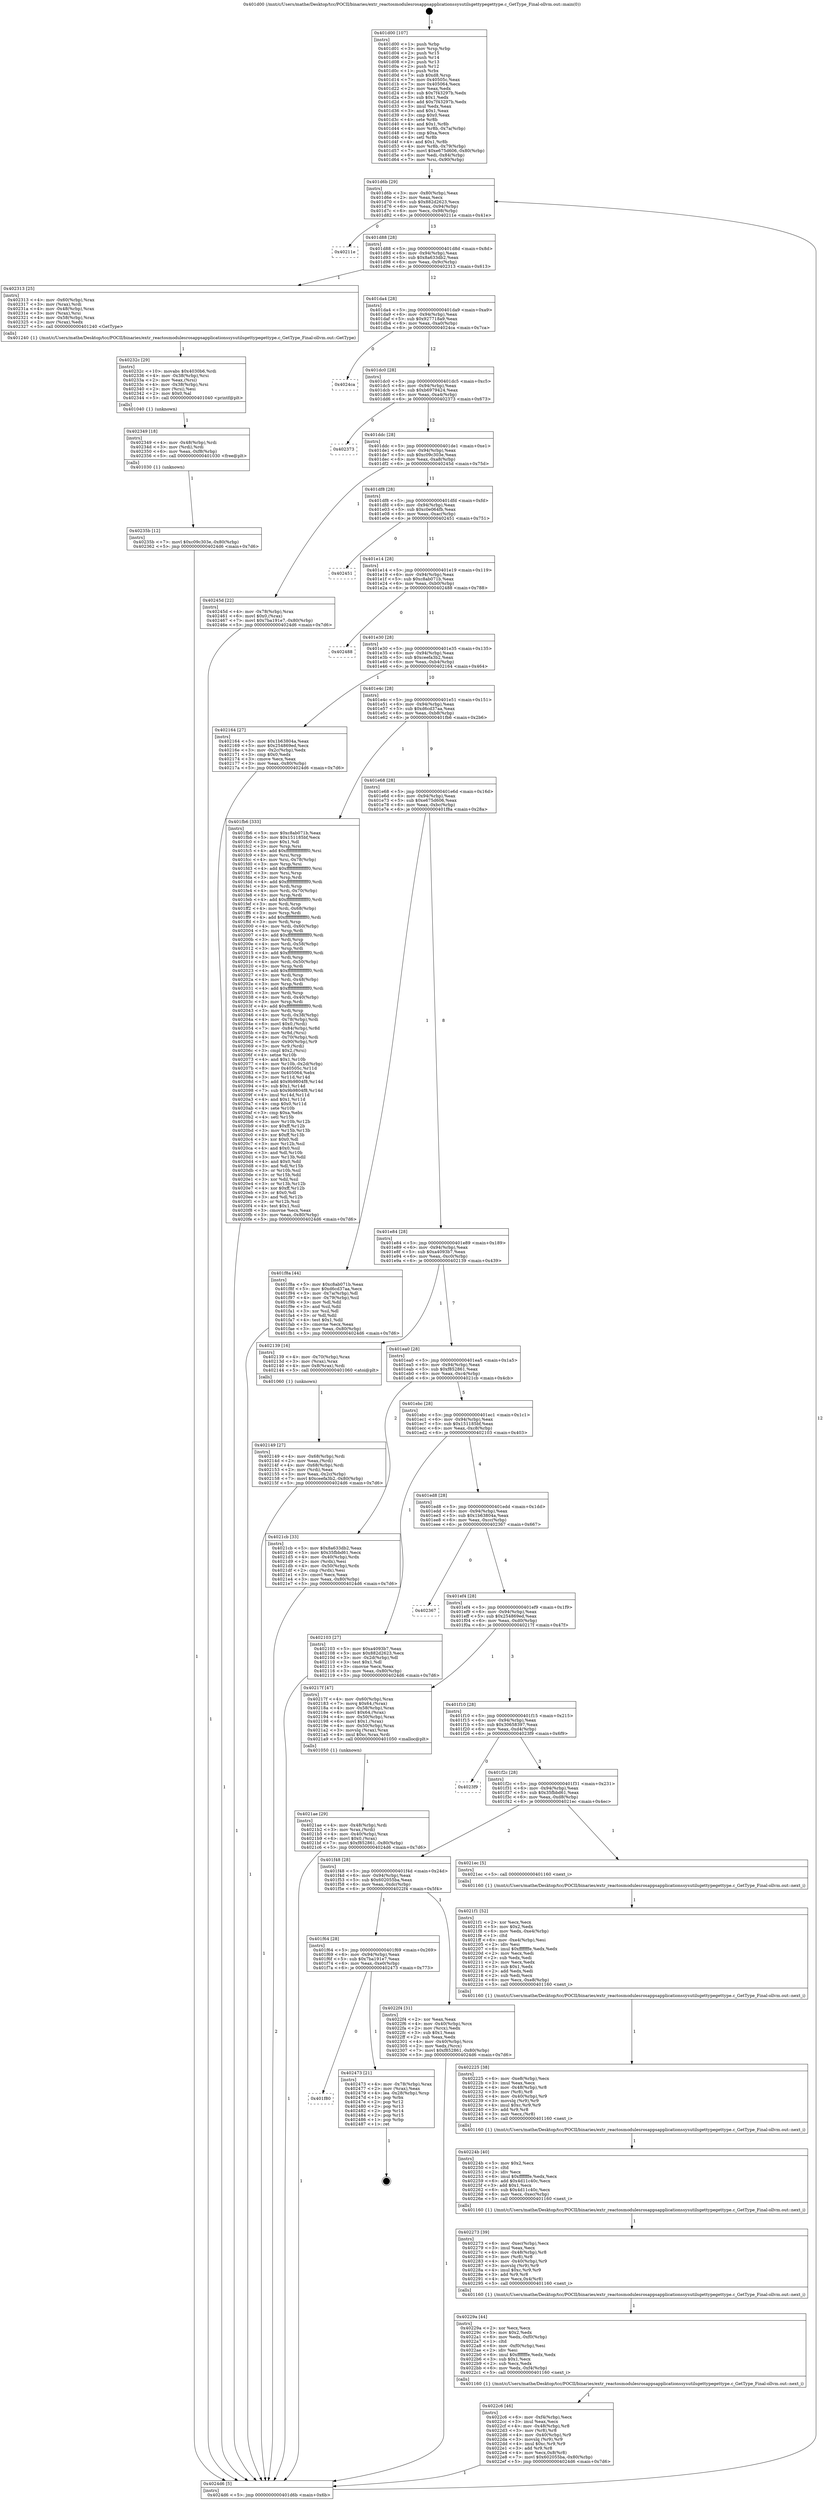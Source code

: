 digraph "0x401d00" {
  label = "0x401d00 (/mnt/c/Users/mathe/Desktop/tcc/POCII/binaries/extr_reactosmodulesrosappsapplicationssysutilsgettypegettype.c_GetType_Final-ollvm.out::main(0))"
  labelloc = "t"
  node[shape=record]

  Entry [label="",width=0.3,height=0.3,shape=circle,fillcolor=black,style=filled]
  "0x401d6b" [label="{
     0x401d6b [29]\l
     | [instrs]\l
     &nbsp;&nbsp;0x401d6b \<+3\>: mov -0x80(%rbp),%eax\l
     &nbsp;&nbsp;0x401d6e \<+2\>: mov %eax,%ecx\l
     &nbsp;&nbsp;0x401d70 \<+6\>: sub $0x882d2623,%ecx\l
     &nbsp;&nbsp;0x401d76 \<+6\>: mov %eax,-0x94(%rbp)\l
     &nbsp;&nbsp;0x401d7c \<+6\>: mov %ecx,-0x98(%rbp)\l
     &nbsp;&nbsp;0x401d82 \<+6\>: je 000000000040211e \<main+0x41e\>\l
  }"]
  "0x40211e" [label="{
     0x40211e\l
  }", style=dashed]
  "0x401d88" [label="{
     0x401d88 [28]\l
     | [instrs]\l
     &nbsp;&nbsp;0x401d88 \<+5\>: jmp 0000000000401d8d \<main+0x8d\>\l
     &nbsp;&nbsp;0x401d8d \<+6\>: mov -0x94(%rbp),%eax\l
     &nbsp;&nbsp;0x401d93 \<+5\>: sub $0x8a633db2,%eax\l
     &nbsp;&nbsp;0x401d98 \<+6\>: mov %eax,-0x9c(%rbp)\l
     &nbsp;&nbsp;0x401d9e \<+6\>: je 0000000000402313 \<main+0x613\>\l
  }"]
  Exit [label="",width=0.3,height=0.3,shape=circle,fillcolor=black,style=filled,peripheries=2]
  "0x402313" [label="{
     0x402313 [25]\l
     | [instrs]\l
     &nbsp;&nbsp;0x402313 \<+4\>: mov -0x60(%rbp),%rax\l
     &nbsp;&nbsp;0x402317 \<+3\>: mov (%rax),%rdi\l
     &nbsp;&nbsp;0x40231a \<+4\>: mov -0x48(%rbp),%rax\l
     &nbsp;&nbsp;0x40231e \<+3\>: mov (%rax),%rsi\l
     &nbsp;&nbsp;0x402321 \<+4\>: mov -0x58(%rbp),%rax\l
     &nbsp;&nbsp;0x402325 \<+2\>: mov (%rax),%edx\l
     &nbsp;&nbsp;0x402327 \<+5\>: call 0000000000401240 \<GetType\>\l
     | [calls]\l
     &nbsp;&nbsp;0x401240 \{1\} (/mnt/c/Users/mathe/Desktop/tcc/POCII/binaries/extr_reactosmodulesrosappsapplicationssysutilsgettypegettype.c_GetType_Final-ollvm.out::GetType)\l
  }"]
  "0x401da4" [label="{
     0x401da4 [28]\l
     | [instrs]\l
     &nbsp;&nbsp;0x401da4 \<+5\>: jmp 0000000000401da9 \<main+0xa9\>\l
     &nbsp;&nbsp;0x401da9 \<+6\>: mov -0x94(%rbp),%eax\l
     &nbsp;&nbsp;0x401daf \<+5\>: sub $0x927718a9,%eax\l
     &nbsp;&nbsp;0x401db4 \<+6\>: mov %eax,-0xa0(%rbp)\l
     &nbsp;&nbsp;0x401dba \<+6\>: je 00000000004024ca \<main+0x7ca\>\l
  }"]
  "0x401f80" [label="{
     0x401f80\l
  }", style=dashed]
  "0x4024ca" [label="{
     0x4024ca\l
  }", style=dashed]
  "0x401dc0" [label="{
     0x401dc0 [28]\l
     | [instrs]\l
     &nbsp;&nbsp;0x401dc0 \<+5\>: jmp 0000000000401dc5 \<main+0xc5\>\l
     &nbsp;&nbsp;0x401dc5 \<+6\>: mov -0x94(%rbp),%eax\l
     &nbsp;&nbsp;0x401dcb \<+5\>: sub $0xb6979424,%eax\l
     &nbsp;&nbsp;0x401dd0 \<+6\>: mov %eax,-0xa4(%rbp)\l
     &nbsp;&nbsp;0x401dd6 \<+6\>: je 0000000000402373 \<main+0x673\>\l
  }"]
  "0x402473" [label="{
     0x402473 [21]\l
     | [instrs]\l
     &nbsp;&nbsp;0x402473 \<+4\>: mov -0x78(%rbp),%rax\l
     &nbsp;&nbsp;0x402477 \<+2\>: mov (%rax),%eax\l
     &nbsp;&nbsp;0x402479 \<+4\>: lea -0x28(%rbp),%rsp\l
     &nbsp;&nbsp;0x40247d \<+1\>: pop %rbx\l
     &nbsp;&nbsp;0x40247e \<+2\>: pop %r12\l
     &nbsp;&nbsp;0x402480 \<+2\>: pop %r13\l
     &nbsp;&nbsp;0x402482 \<+2\>: pop %r14\l
     &nbsp;&nbsp;0x402484 \<+2\>: pop %r15\l
     &nbsp;&nbsp;0x402486 \<+1\>: pop %rbp\l
     &nbsp;&nbsp;0x402487 \<+1\>: ret\l
  }"]
  "0x402373" [label="{
     0x402373\l
  }", style=dashed]
  "0x401ddc" [label="{
     0x401ddc [28]\l
     | [instrs]\l
     &nbsp;&nbsp;0x401ddc \<+5\>: jmp 0000000000401de1 \<main+0xe1\>\l
     &nbsp;&nbsp;0x401de1 \<+6\>: mov -0x94(%rbp),%eax\l
     &nbsp;&nbsp;0x401de7 \<+5\>: sub $0xc09c303e,%eax\l
     &nbsp;&nbsp;0x401dec \<+6\>: mov %eax,-0xa8(%rbp)\l
     &nbsp;&nbsp;0x401df2 \<+6\>: je 000000000040245d \<main+0x75d\>\l
  }"]
  "0x40235b" [label="{
     0x40235b [12]\l
     | [instrs]\l
     &nbsp;&nbsp;0x40235b \<+7\>: movl $0xc09c303e,-0x80(%rbp)\l
     &nbsp;&nbsp;0x402362 \<+5\>: jmp 00000000004024d6 \<main+0x7d6\>\l
  }"]
  "0x40245d" [label="{
     0x40245d [22]\l
     | [instrs]\l
     &nbsp;&nbsp;0x40245d \<+4\>: mov -0x78(%rbp),%rax\l
     &nbsp;&nbsp;0x402461 \<+6\>: movl $0x0,(%rax)\l
     &nbsp;&nbsp;0x402467 \<+7\>: movl $0x7ba191e7,-0x80(%rbp)\l
     &nbsp;&nbsp;0x40246e \<+5\>: jmp 00000000004024d6 \<main+0x7d6\>\l
  }"]
  "0x401df8" [label="{
     0x401df8 [28]\l
     | [instrs]\l
     &nbsp;&nbsp;0x401df8 \<+5\>: jmp 0000000000401dfd \<main+0xfd\>\l
     &nbsp;&nbsp;0x401dfd \<+6\>: mov -0x94(%rbp),%eax\l
     &nbsp;&nbsp;0x401e03 \<+5\>: sub $0xc0e064fb,%eax\l
     &nbsp;&nbsp;0x401e08 \<+6\>: mov %eax,-0xac(%rbp)\l
     &nbsp;&nbsp;0x401e0e \<+6\>: je 0000000000402451 \<main+0x751\>\l
  }"]
  "0x402349" [label="{
     0x402349 [18]\l
     | [instrs]\l
     &nbsp;&nbsp;0x402349 \<+4\>: mov -0x48(%rbp),%rdi\l
     &nbsp;&nbsp;0x40234d \<+3\>: mov (%rdi),%rdi\l
     &nbsp;&nbsp;0x402350 \<+6\>: mov %eax,-0xf8(%rbp)\l
     &nbsp;&nbsp;0x402356 \<+5\>: call 0000000000401030 \<free@plt\>\l
     | [calls]\l
     &nbsp;&nbsp;0x401030 \{1\} (unknown)\l
  }"]
  "0x402451" [label="{
     0x402451\l
  }", style=dashed]
  "0x401e14" [label="{
     0x401e14 [28]\l
     | [instrs]\l
     &nbsp;&nbsp;0x401e14 \<+5\>: jmp 0000000000401e19 \<main+0x119\>\l
     &nbsp;&nbsp;0x401e19 \<+6\>: mov -0x94(%rbp),%eax\l
     &nbsp;&nbsp;0x401e1f \<+5\>: sub $0xc8ab071b,%eax\l
     &nbsp;&nbsp;0x401e24 \<+6\>: mov %eax,-0xb0(%rbp)\l
     &nbsp;&nbsp;0x401e2a \<+6\>: je 0000000000402488 \<main+0x788\>\l
  }"]
  "0x40232c" [label="{
     0x40232c [29]\l
     | [instrs]\l
     &nbsp;&nbsp;0x40232c \<+10\>: movabs $0x4030b6,%rdi\l
     &nbsp;&nbsp;0x402336 \<+4\>: mov -0x38(%rbp),%rsi\l
     &nbsp;&nbsp;0x40233a \<+2\>: mov %eax,(%rsi)\l
     &nbsp;&nbsp;0x40233c \<+4\>: mov -0x38(%rbp),%rsi\l
     &nbsp;&nbsp;0x402340 \<+2\>: mov (%rsi),%esi\l
     &nbsp;&nbsp;0x402342 \<+2\>: mov $0x0,%al\l
     &nbsp;&nbsp;0x402344 \<+5\>: call 0000000000401040 \<printf@plt\>\l
     | [calls]\l
     &nbsp;&nbsp;0x401040 \{1\} (unknown)\l
  }"]
  "0x402488" [label="{
     0x402488\l
  }", style=dashed]
  "0x401e30" [label="{
     0x401e30 [28]\l
     | [instrs]\l
     &nbsp;&nbsp;0x401e30 \<+5\>: jmp 0000000000401e35 \<main+0x135\>\l
     &nbsp;&nbsp;0x401e35 \<+6\>: mov -0x94(%rbp),%eax\l
     &nbsp;&nbsp;0x401e3b \<+5\>: sub $0xceefa3b2,%eax\l
     &nbsp;&nbsp;0x401e40 \<+6\>: mov %eax,-0xb4(%rbp)\l
     &nbsp;&nbsp;0x401e46 \<+6\>: je 0000000000402164 \<main+0x464\>\l
  }"]
  "0x401f64" [label="{
     0x401f64 [28]\l
     | [instrs]\l
     &nbsp;&nbsp;0x401f64 \<+5\>: jmp 0000000000401f69 \<main+0x269\>\l
     &nbsp;&nbsp;0x401f69 \<+6\>: mov -0x94(%rbp),%eax\l
     &nbsp;&nbsp;0x401f6f \<+5\>: sub $0x7ba191e7,%eax\l
     &nbsp;&nbsp;0x401f74 \<+6\>: mov %eax,-0xe0(%rbp)\l
     &nbsp;&nbsp;0x401f7a \<+6\>: je 0000000000402473 \<main+0x773\>\l
  }"]
  "0x402164" [label="{
     0x402164 [27]\l
     | [instrs]\l
     &nbsp;&nbsp;0x402164 \<+5\>: mov $0x1b63804a,%eax\l
     &nbsp;&nbsp;0x402169 \<+5\>: mov $0x254869ed,%ecx\l
     &nbsp;&nbsp;0x40216e \<+3\>: mov -0x2c(%rbp),%edx\l
     &nbsp;&nbsp;0x402171 \<+3\>: cmp $0x0,%edx\l
     &nbsp;&nbsp;0x402174 \<+3\>: cmove %ecx,%eax\l
     &nbsp;&nbsp;0x402177 \<+3\>: mov %eax,-0x80(%rbp)\l
     &nbsp;&nbsp;0x40217a \<+5\>: jmp 00000000004024d6 \<main+0x7d6\>\l
  }"]
  "0x401e4c" [label="{
     0x401e4c [28]\l
     | [instrs]\l
     &nbsp;&nbsp;0x401e4c \<+5\>: jmp 0000000000401e51 \<main+0x151\>\l
     &nbsp;&nbsp;0x401e51 \<+6\>: mov -0x94(%rbp),%eax\l
     &nbsp;&nbsp;0x401e57 \<+5\>: sub $0xd6cd37aa,%eax\l
     &nbsp;&nbsp;0x401e5c \<+6\>: mov %eax,-0xb8(%rbp)\l
     &nbsp;&nbsp;0x401e62 \<+6\>: je 0000000000401fb6 \<main+0x2b6\>\l
  }"]
  "0x4022f4" [label="{
     0x4022f4 [31]\l
     | [instrs]\l
     &nbsp;&nbsp;0x4022f4 \<+2\>: xor %eax,%eax\l
     &nbsp;&nbsp;0x4022f6 \<+4\>: mov -0x40(%rbp),%rcx\l
     &nbsp;&nbsp;0x4022fa \<+2\>: mov (%rcx),%edx\l
     &nbsp;&nbsp;0x4022fc \<+3\>: sub $0x1,%eax\l
     &nbsp;&nbsp;0x4022ff \<+2\>: sub %eax,%edx\l
     &nbsp;&nbsp;0x402301 \<+4\>: mov -0x40(%rbp),%rcx\l
     &nbsp;&nbsp;0x402305 \<+2\>: mov %edx,(%rcx)\l
     &nbsp;&nbsp;0x402307 \<+7\>: movl $0xf852861,-0x80(%rbp)\l
     &nbsp;&nbsp;0x40230e \<+5\>: jmp 00000000004024d6 \<main+0x7d6\>\l
  }"]
  "0x401fb6" [label="{
     0x401fb6 [333]\l
     | [instrs]\l
     &nbsp;&nbsp;0x401fb6 \<+5\>: mov $0xc8ab071b,%eax\l
     &nbsp;&nbsp;0x401fbb \<+5\>: mov $0x151185bf,%ecx\l
     &nbsp;&nbsp;0x401fc0 \<+2\>: mov $0x1,%dl\l
     &nbsp;&nbsp;0x401fc2 \<+3\>: mov %rsp,%rsi\l
     &nbsp;&nbsp;0x401fc5 \<+4\>: add $0xfffffffffffffff0,%rsi\l
     &nbsp;&nbsp;0x401fc9 \<+3\>: mov %rsi,%rsp\l
     &nbsp;&nbsp;0x401fcc \<+4\>: mov %rsi,-0x78(%rbp)\l
     &nbsp;&nbsp;0x401fd0 \<+3\>: mov %rsp,%rsi\l
     &nbsp;&nbsp;0x401fd3 \<+4\>: add $0xfffffffffffffff0,%rsi\l
     &nbsp;&nbsp;0x401fd7 \<+3\>: mov %rsi,%rsp\l
     &nbsp;&nbsp;0x401fda \<+3\>: mov %rsp,%rdi\l
     &nbsp;&nbsp;0x401fdd \<+4\>: add $0xfffffffffffffff0,%rdi\l
     &nbsp;&nbsp;0x401fe1 \<+3\>: mov %rdi,%rsp\l
     &nbsp;&nbsp;0x401fe4 \<+4\>: mov %rdi,-0x70(%rbp)\l
     &nbsp;&nbsp;0x401fe8 \<+3\>: mov %rsp,%rdi\l
     &nbsp;&nbsp;0x401feb \<+4\>: add $0xfffffffffffffff0,%rdi\l
     &nbsp;&nbsp;0x401fef \<+3\>: mov %rdi,%rsp\l
     &nbsp;&nbsp;0x401ff2 \<+4\>: mov %rdi,-0x68(%rbp)\l
     &nbsp;&nbsp;0x401ff6 \<+3\>: mov %rsp,%rdi\l
     &nbsp;&nbsp;0x401ff9 \<+4\>: add $0xfffffffffffffff0,%rdi\l
     &nbsp;&nbsp;0x401ffd \<+3\>: mov %rdi,%rsp\l
     &nbsp;&nbsp;0x402000 \<+4\>: mov %rdi,-0x60(%rbp)\l
     &nbsp;&nbsp;0x402004 \<+3\>: mov %rsp,%rdi\l
     &nbsp;&nbsp;0x402007 \<+4\>: add $0xfffffffffffffff0,%rdi\l
     &nbsp;&nbsp;0x40200b \<+3\>: mov %rdi,%rsp\l
     &nbsp;&nbsp;0x40200e \<+4\>: mov %rdi,-0x58(%rbp)\l
     &nbsp;&nbsp;0x402012 \<+3\>: mov %rsp,%rdi\l
     &nbsp;&nbsp;0x402015 \<+4\>: add $0xfffffffffffffff0,%rdi\l
     &nbsp;&nbsp;0x402019 \<+3\>: mov %rdi,%rsp\l
     &nbsp;&nbsp;0x40201c \<+4\>: mov %rdi,-0x50(%rbp)\l
     &nbsp;&nbsp;0x402020 \<+3\>: mov %rsp,%rdi\l
     &nbsp;&nbsp;0x402023 \<+4\>: add $0xfffffffffffffff0,%rdi\l
     &nbsp;&nbsp;0x402027 \<+3\>: mov %rdi,%rsp\l
     &nbsp;&nbsp;0x40202a \<+4\>: mov %rdi,-0x48(%rbp)\l
     &nbsp;&nbsp;0x40202e \<+3\>: mov %rsp,%rdi\l
     &nbsp;&nbsp;0x402031 \<+4\>: add $0xfffffffffffffff0,%rdi\l
     &nbsp;&nbsp;0x402035 \<+3\>: mov %rdi,%rsp\l
     &nbsp;&nbsp;0x402038 \<+4\>: mov %rdi,-0x40(%rbp)\l
     &nbsp;&nbsp;0x40203c \<+3\>: mov %rsp,%rdi\l
     &nbsp;&nbsp;0x40203f \<+4\>: add $0xfffffffffffffff0,%rdi\l
     &nbsp;&nbsp;0x402043 \<+3\>: mov %rdi,%rsp\l
     &nbsp;&nbsp;0x402046 \<+4\>: mov %rdi,-0x38(%rbp)\l
     &nbsp;&nbsp;0x40204a \<+4\>: mov -0x78(%rbp),%rdi\l
     &nbsp;&nbsp;0x40204e \<+6\>: movl $0x0,(%rdi)\l
     &nbsp;&nbsp;0x402054 \<+7\>: mov -0x84(%rbp),%r8d\l
     &nbsp;&nbsp;0x40205b \<+3\>: mov %r8d,(%rsi)\l
     &nbsp;&nbsp;0x40205e \<+4\>: mov -0x70(%rbp),%rdi\l
     &nbsp;&nbsp;0x402062 \<+7\>: mov -0x90(%rbp),%r9\l
     &nbsp;&nbsp;0x402069 \<+3\>: mov %r9,(%rdi)\l
     &nbsp;&nbsp;0x40206c \<+3\>: cmpl $0x2,(%rsi)\l
     &nbsp;&nbsp;0x40206f \<+4\>: setne %r10b\l
     &nbsp;&nbsp;0x402073 \<+4\>: and $0x1,%r10b\l
     &nbsp;&nbsp;0x402077 \<+4\>: mov %r10b,-0x2d(%rbp)\l
     &nbsp;&nbsp;0x40207b \<+8\>: mov 0x40505c,%r11d\l
     &nbsp;&nbsp;0x402083 \<+7\>: mov 0x405064,%ebx\l
     &nbsp;&nbsp;0x40208a \<+3\>: mov %r11d,%r14d\l
     &nbsp;&nbsp;0x40208d \<+7\>: add $0x9b9804f8,%r14d\l
     &nbsp;&nbsp;0x402094 \<+4\>: sub $0x1,%r14d\l
     &nbsp;&nbsp;0x402098 \<+7\>: sub $0x9b9804f8,%r14d\l
     &nbsp;&nbsp;0x40209f \<+4\>: imul %r14d,%r11d\l
     &nbsp;&nbsp;0x4020a3 \<+4\>: and $0x1,%r11d\l
     &nbsp;&nbsp;0x4020a7 \<+4\>: cmp $0x0,%r11d\l
     &nbsp;&nbsp;0x4020ab \<+4\>: sete %r10b\l
     &nbsp;&nbsp;0x4020af \<+3\>: cmp $0xa,%ebx\l
     &nbsp;&nbsp;0x4020b2 \<+4\>: setl %r15b\l
     &nbsp;&nbsp;0x4020b6 \<+3\>: mov %r10b,%r12b\l
     &nbsp;&nbsp;0x4020b9 \<+4\>: xor $0xff,%r12b\l
     &nbsp;&nbsp;0x4020bd \<+3\>: mov %r15b,%r13b\l
     &nbsp;&nbsp;0x4020c0 \<+4\>: xor $0xff,%r13b\l
     &nbsp;&nbsp;0x4020c4 \<+3\>: xor $0x0,%dl\l
     &nbsp;&nbsp;0x4020c7 \<+3\>: mov %r12b,%sil\l
     &nbsp;&nbsp;0x4020ca \<+4\>: and $0x0,%sil\l
     &nbsp;&nbsp;0x4020ce \<+3\>: and %dl,%r10b\l
     &nbsp;&nbsp;0x4020d1 \<+3\>: mov %r13b,%dil\l
     &nbsp;&nbsp;0x4020d4 \<+4\>: and $0x0,%dil\l
     &nbsp;&nbsp;0x4020d8 \<+3\>: and %dl,%r15b\l
     &nbsp;&nbsp;0x4020db \<+3\>: or %r10b,%sil\l
     &nbsp;&nbsp;0x4020de \<+3\>: or %r15b,%dil\l
     &nbsp;&nbsp;0x4020e1 \<+3\>: xor %dil,%sil\l
     &nbsp;&nbsp;0x4020e4 \<+3\>: or %r13b,%r12b\l
     &nbsp;&nbsp;0x4020e7 \<+4\>: xor $0xff,%r12b\l
     &nbsp;&nbsp;0x4020eb \<+3\>: or $0x0,%dl\l
     &nbsp;&nbsp;0x4020ee \<+3\>: and %dl,%r12b\l
     &nbsp;&nbsp;0x4020f1 \<+3\>: or %r12b,%sil\l
     &nbsp;&nbsp;0x4020f4 \<+4\>: test $0x1,%sil\l
     &nbsp;&nbsp;0x4020f8 \<+3\>: cmovne %ecx,%eax\l
     &nbsp;&nbsp;0x4020fb \<+3\>: mov %eax,-0x80(%rbp)\l
     &nbsp;&nbsp;0x4020fe \<+5\>: jmp 00000000004024d6 \<main+0x7d6\>\l
  }"]
  "0x401e68" [label="{
     0x401e68 [28]\l
     | [instrs]\l
     &nbsp;&nbsp;0x401e68 \<+5\>: jmp 0000000000401e6d \<main+0x16d\>\l
     &nbsp;&nbsp;0x401e6d \<+6\>: mov -0x94(%rbp),%eax\l
     &nbsp;&nbsp;0x401e73 \<+5\>: sub $0xe675d606,%eax\l
     &nbsp;&nbsp;0x401e78 \<+6\>: mov %eax,-0xbc(%rbp)\l
     &nbsp;&nbsp;0x401e7e \<+6\>: je 0000000000401f8a \<main+0x28a\>\l
  }"]
  "0x4022c6" [label="{
     0x4022c6 [46]\l
     | [instrs]\l
     &nbsp;&nbsp;0x4022c6 \<+6\>: mov -0xf4(%rbp),%ecx\l
     &nbsp;&nbsp;0x4022cc \<+3\>: imul %eax,%ecx\l
     &nbsp;&nbsp;0x4022cf \<+4\>: mov -0x48(%rbp),%r8\l
     &nbsp;&nbsp;0x4022d3 \<+3\>: mov (%r8),%r8\l
     &nbsp;&nbsp;0x4022d6 \<+4\>: mov -0x40(%rbp),%r9\l
     &nbsp;&nbsp;0x4022da \<+3\>: movslq (%r9),%r9\l
     &nbsp;&nbsp;0x4022dd \<+4\>: imul $0xc,%r9,%r9\l
     &nbsp;&nbsp;0x4022e1 \<+3\>: add %r9,%r8\l
     &nbsp;&nbsp;0x4022e4 \<+4\>: mov %ecx,0x8(%r8)\l
     &nbsp;&nbsp;0x4022e8 \<+7\>: movl $0x602055ba,-0x80(%rbp)\l
     &nbsp;&nbsp;0x4022ef \<+5\>: jmp 00000000004024d6 \<main+0x7d6\>\l
  }"]
  "0x401f8a" [label="{
     0x401f8a [44]\l
     | [instrs]\l
     &nbsp;&nbsp;0x401f8a \<+5\>: mov $0xc8ab071b,%eax\l
     &nbsp;&nbsp;0x401f8f \<+5\>: mov $0xd6cd37aa,%ecx\l
     &nbsp;&nbsp;0x401f94 \<+3\>: mov -0x7a(%rbp),%dl\l
     &nbsp;&nbsp;0x401f97 \<+4\>: mov -0x79(%rbp),%sil\l
     &nbsp;&nbsp;0x401f9b \<+3\>: mov %dl,%dil\l
     &nbsp;&nbsp;0x401f9e \<+3\>: and %sil,%dil\l
     &nbsp;&nbsp;0x401fa1 \<+3\>: xor %sil,%dl\l
     &nbsp;&nbsp;0x401fa4 \<+3\>: or %dl,%dil\l
     &nbsp;&nbsp;0x401fa7 \<+4\>: test $0x1,%dil\l
     &nbsp;&nbsp;0x401fab \<+3\>: cmovne %ecx,%eax\l
     &nbsp;&nbsp;0x401fae \<+3\>: mov %eax,-0x80(%rbp)\l
     &nbsp;&nbsp;0x401fb1 \<+5\>: jmp 00000000004024d6 \<main+0x7d6\>\l
  }"]
  "0x401e84" [label="{
     0x401e84 [28]\l
     | [instrs]\l
     &nbsp;&nbsp;0x401e84 \<+5\>: jmp 0000000000401e89 \<main+0x189\>\l
     &nbsp;&nbsp;0x401e89 \<+6\>: mov -0x94(%rbp),%eax\l
     &nbsp;&nbsp;0x401e8f \<+5\>: sub $0xa4093b7,%eax\l
     &nbsp;&nbsp;0x401e94 \<+6\>: mov %eax,-0xc0(%rbp)\l
     &nbsp;&nbsp;0x401e9a \<+6\>: je 0000000000402139 \<main+0x439\>\l
  }"]
  "0x4024d6" [label="{
     0x4024d6 [5]\l
     | [instrs]\l
     &nbsp;&nbsp;0x4024d6 \<+5\>: jmp 0000000000401d6b \<main+0x6b\>\l
  }"]
  "0x401d00" [label="{
     0x401d00 [107]\l
     | [instrs]\l
     &nbsp;&nbsp;0x401d00 \<+1\>: push %rbp\l
     &nbsp;&nbsp;0x401d01 \<+3\>: mov %rsp,%rbp\l
     &nbsp;&nbsp;0x401d04 \<+2\>: push %r15\l
     &nbsp;&nbsp;0x401d06 \<+2\>: push %r14\l
     &nbsp;&nbsp;0x401d08 \<+2\>: push %r13\l
     &nbsp;&nbsp;0x401d0a \<+2\>: push %r12\l
     &nbsp;&nbsp;0x401d0c \<+1\>: push %rbx\l
     &nbsp;&nbsp;0x401d0d \<+7\>: sub $0xd8,%rsp\l
     &nbsp;&nbsp;0x401d14 \<+7\>: mov 0x40505c,%eax\l
     &nbsp;&nbsp;0x401d1b \<+7\>: mov 0x405064,%ecx\l
     &nbsp;&nbsp;0x401d22 \<+2\>: mov %eax,%edx\l
     &nbsp;&nbsp;0x401d24 \<+6\>: sub $0x7f43297b,%edx\l
     &nbsp;&nbsp;0x401d2a \<+3\>: sub $0x1,%edx\l
     &nbsp;&nbsp;0x401d2d \<+6\>: add $0x7f43297b,%edx\l
     &nbsp;&nbsp;0x401d33 \<+3\>: imul %edx,%eax\l
     &nbsp;&nbsp;0x401d36 \<+3\>: and $0x1,%eax\l
     &nbsp;&nbsp;0x401d39 \<+3\>: cmp $0x0,%eax\l
     &nbsp;&nbsp;0x401d3c \<+4\>: sete %r8b\l
     &nbsp;&nbsp;0x401d40 \<+4\>: and $0x1,%r8b\l
     &nbsp;&nbsp;0x401d44 \<+4\>: mov %r8b,-0x7a(%rbp)\l
     &nbsp;&nbsp;0x401d48 \<+3\>: cmp $0xa,%ecx\l
     &nbsp;&nbsp;0x401d4b \<+4\>: setl %r8b\l
     &nbsp;&nbsp;0x401d4f \<+4\>: and $0x1,%r8b\l
     &nbsp;&nbsp;0x401d53 \<+4\>: mov %r8b,-0x79(%rbp)\l
     &nbsp;&nbsp;0x401d57 \<+7\>: movl $0xe675d606,-0x80(%rbp)\l
     &nbsp;&nbsp;0x401d5e \<+6\>: mov %edi,-0x84(%rbp)\l
     &nbsp;&nbsp;0x401d64 \<+7\>: mov %rsi,-0x90(%rbp)\l
  }"]
  "0x40229a" [label="{
     0x40229a [44]\l
     | [instrs]\l
     &nbsp;&nbsp;0x40229a \<+2\>: xor %ecx,%ecx\l
     &nbsp;&nbsp;0x40229c \<+5\>: mov $0x2,%edx\l
     &nbsp;&nbsp;0x4022a1 \<+6\>: mov %edx,-0xf0(%rbp)\l
     &nbsp;&nbsp;0x4022a7 \<+1\>: cltd\l
     &nbsp;&nbsp;0x4022a8 \<+6\>: mov -0xf0(%rbp),%esi\l
     &nbsp;&nbsp;0x4022ae \<+2\>: idiv %esi\l
     &nbsp;&nbsp;0x4022b0 \<+6\>: imul $0xfffffffe,%edx,%edx\l
     &nbsp;&nbsp;0x4022b6 \<+3\>: sub $0x1,%ecx\l
     &nbsp;&nbsp;0x4022b9 \<+2\>: sub %ecx,%edx\l
     &nbsp;&nbsp;0x4022bb \<+6\>: mov %edx,-0xf4(%rbp)\l
     &nbsp;&nbsp;0x4022c1 \<+5\>: call 0000000000401160 \<next_i\>\l
     | [calls]\l
     &nbsp;&nbsp;0x401160 \{1\} (/mnt/c/Users/mathe/Desktop/tcc/POCII/binaries/extr_reactosmodulesrosappsapplicationssysutilsgettypegettype.c_GetType_Final-ollvm.out::next_i)\l
  }"]
  "0x402273" [label="{
     0x402273 [39]\l
     | [instrs]\l
     &nbsp;&nbsp;0x402273 \<+6\>: mov -0xec(%rbp),%ecx\l
     &nbsp;&nbsp;0x402279 \<+3\>: imul %eax,%ecx\l
     &nbsp;&nbsp;0x40227c \<+4\>: mov -0x48(%rbp),%r8\l
     &nbsp;&nbsp;0x402280 \<+3\>: mov (%r8),%r8\l
     &nbsp;&nbsp;0x402283 \<+4\>: mov -0x40(%rbp),%r9\l
     &nbsp;&nbsp;0x402287 \<+3\>: movslq (%r9),%r9\l
     &nbsp;&nbsp;0x40228a \<+4\>: imul $0xc,%r9,%r9\l
     &nbsp;&nbsp;0x40228e \<+3\>: add %r9,%r8\l
     &nbsp;&nbsp;0x402291 \<+4\>: mov %ecx,0x4(%r8)\l
     &nbsp;&nbsp;0x402295 \<+5\>: call 0000000000401160 \<next_i\>\l
     | [calls]\l
     &nbsp;&nbsp;0x401160 \{1\} (/mnt/c/Users/mathe/Desktop/tcc/POCII/binaries/extr_reactosmodulesrosappsapplicationssysutilsgettypegettype.c_GetType_Final-ollvm.out::next_i)\l
  }"]
  "0x402139" [label="{
     0x402139 [16]\l
     | [instrs]\l
     &nbsp;&nbsp;0x402139 \<+4\>: mov -0x70(%rbp),%rax\l
     &nbsp;&nbsp;0x40213d \<+3\>: mov (%rax),%rax\l
     &nbsp;&nbsp;0x402140 \<+4\>: mov 0x8(%rax),%rdi\l
     &nbsp;&nbsp;0x402144 \<+5\>: call 0000000000401060 \<atoi@plt\>\l
     | [calls]\l
     &nbsp;&nbsp;0x401060 \{1\} (unknown)\l
  }"]
  "0x401ea0" [label="{
     0x401ea0 [28]\l
     | [instrs]\l
     &nbsp;&nbsp;0x401ea0 \<+5\>: jmp 0000000000401ea5 \<main+0x1a5\>\l
     &nbsp;&nbsp;0x401ea5 \<+6\>: mov -0x94(%rbp),%eax\l
     &nbsp;&nbsp;0x401eab \<+5\>: sub $0xf852861,%eax\l
     &nbsp;&nbsp;0x401eb0 \<+6\>: mov %eax,-0xc4(%rbp)\l
     &nbsp;&nbsp;0x401eb6 \<+6\>: je 00000000004021cb \<main+0x4cb\>\l
  }"]
  "0x40224b" [label="{
     0x40224b [40]\l
     | [instrs]\l
     &nbsp;&nbsp;0x40224b \<+5\>: mov $0x2,%ecx\l
     &nbsp;&nbsp;0x402250 \<+1\>: cltd\l
     &nbsp;&nbsp;0x402251 \<+2\>: idiv %ecx\l
     &nbsp;&nbsp;0x402253 \<+6\>: imul $0xfffffffe,%edx,%ecx\l
     &nbsp;&nbsp;0x402259 \<+6\>: add $0x4d11c40c,%ecx\l
     &nbsp;&nbsp;0x40225f \<+3\>: add $0x1,%ecx\l
     &nbsp;&nbsp;0x402262 \<+6\>: sub $0x4d11c40c,%ecx\l
     &nbsp;&nbsp;0x402268 \<+6\>: mov %ecx,-0xec(%rbp)\l
     &nbsp;&nbsp;0x40226e \<+5\>: call 0000000000401160 \<next_i\>\l
     | [calls]\l
     &nbsp;&nbsp;0x401160 \{1\} (/mnt/c/Users/mathe/Desktop/tcc/POCII/binaries/extr_reactosmodulesrosappsapplicationssysutilsgettypegettype.c_GetType_Final-ollvm.out::next_i)\l
  }"]
  "0x4021cb" [label="{
     0x4021cb [33]\l
     | [instrs]\l
     &nbsp;&nbsp;0x4021cb \<+5\>: mov $0x8a633db2,%eax\l
     &nbsp;&nbsp;0x4021d0 \<+5\>: mov $0x35fbbd61,%ecx\l
     &nbsp;&nbsp;0x4021d5 \<+4\>: mov -0x40(%rbp),%rdx\l
     &nbsp;&nbsp;0x4021d9 \<+2\>: mov (%rdx),%esi\l
     &nbsp;&nbsp;0x4021db \<+4\>: mov -0x50(%rbp),%rdx\l
     &nbsp;&nbsp;0x4021df \<+2\>: cmp (%rdx),%esi\l
     &nbsp;&nbsp;0x4021e1 \<+3\>: cmovl %ecx,%eax\l
     &nbsp;&nbsp;0x4021e4 \<+3\>: mov %eax,-0x80(%rbp)\l
     &nbsp;&nbsp;0x4021e7 \<+5\>: jmp 00000000004024d6 \<main+0x7d6\>\l
  }"]
  "0x401ebc" [label="{
     0x401ebc [28]\l
     | [instrs]\l
     &nbsp;&nbsp;0x401ebc \<+5\>: jmp 0000000000401ec1 \<main+0x1c1\>\l
     &nbsp;&nbsp;0x401ec1 \<+6\>: mov -0x94(%rbp),%eax\l
     &nbsp;&nbsp;0x401ec7 \<+5\>: sub $0x151185bf,%eax\l
     &nbsp;&nbsp;0x401ecc \<+6\>: mov %eax,-0xc8(%rbp)\l
     &nbsp;&nbsp;0x401ed2 \<+6\>: je 0000000000402103 \<main+0x403\>\l
  }"]
  "0x402225" [label="{
     0x402225 [38]\l
     | [instrs]\l
     &nbsp;&nbsp;0x402225 \<+6\>: mov -0xe8(%rbp),%ecx\l
     &nbsp;&nbsp;0x40222b \<+3\>: imul %eax,%ecx\l
     &nbsp;&nbsp;0x40222e \<+4\>: mov -0x48(%rbp),%r8\l
     &nbsp;&nbsp;0x402232 \<+3\>: mov (%r8),%r8\l
     &nbsp;&nbsp;0x402235 \<+4\>: mov -0x40(%rbp),%r9\l
     &nbsp;&nbsp;0x402239 \<+3\>: movslq (%r9),%r9\l
     &nbsp;&nbsp;0x40223c \<+4\>: imul $0xc,%r9,%r9\l
     &nbsp;&nbsp;0x402240 \<+3\>: add %r9,%r8\l
     &nbsp;&nbsp;0x402243 \<+3\>: mov %ecx,(%r8)\l
     &nbsp;&nbsp;0x402246 \<+5\>: call 0000000000401160 \<next_i\>\l
     | [calls]\l
     &nbsp;&nbsp;0x401160 \{1\} (/mnt/c/Users/mathe/Desktop/tcc/POCII/binaries/extr_reactosmodulesrosappsapplicationssysutilsgettypegettype.c_GetType_Final-ollvm.out::next_i)\l
  }"]
  "0x402103" [label="{
     0x402103 [27]\l
     | [instrs]\l
     &nbsp;&nbsp;0x402103 \<+5\>: mov $0xa4093b7,%eax\l
     &nbsp;&nbsp;0x402108 \<+5\>: mov $0x882d2623,%ecx\l
     &nbsp;&nbsp;0x40210d \<+3\>: mov -0x2d(%rbp),%dl\l
     &nbsp;&nbsp;0x402110 \<+3\>: test $0x1,%dl\l
     &nbsp;&nbsp;0x402113 \<+3\>: cmovne %ecx,%eax\l
     &nbsp;&nbsp;0x402116 \<+3\>: mov %eax,-0x80(%rbp)\l
     &nbsp;&nbsp;0x402119 \<+5\>: jmp 00000000004024d6 \<main+0x7d6\>\l
  }"]
  "0x401ed8" [label="{
     0x401ed8 [28]\l
     | [instrs]\l
     &nbsp;&nbsp;0x401ed8 \<+5\>: jmp 0000000000401edd \<main+0x1dd\>\l
     &nbsp;&nbsp;0x401edd \<+6\>: mov -0x94(%rbp),%eax\l
     &nbsp;&nbsp;0x401ee3 \<+5\>: sub $0x1b63804a,%eax\l
     &nbsp;&nbsp;0x401ee8 \<+6\>: mov %eax,-0xcc(%rbp)\l
     &nbsp;&nbsp;0x401eee \<+6\>: je 0000000000402367 \<main+0x667\>\l
  }"]
  "0x402149" [label="{
     0x402149 [27]\l
     | [instrs]\l
     &nbsp;&nbsp;0x402149 \<+4\>: mov -0x68(%rbp),%rdi\l
     &nbsp;&nbsp;0x40214d \<+2\>: mov %eax,(%rdi)\l
     &nbsp;&nbsp;0x40214f \<+4\>: mov -0x68(%rbp),%rdi\l
     &nbsp;&nbsp;0x402153 \<+2\>: mov (%rdi),%eax\l
     &nbsp;&nbsp;0x402155 \<+3\>: mov %eax,-0x2c(%rbp)\l
     &nbsp;&nbsp;0x402158 \<+7\>: movl $0xceefa3b2,-0x80(%rbp)\l
     &nbsp;&nbsp;0x40215f \<+5\>: jmp 00000000004024d6 \<main+0x7d6\>\l
  }"]
  "0x4021f1" [label="{
     0x4021f1 [52]\l
     | [instrs]\l
     &nbsp;&nbsp;0x4021f1 \<+2\>: xor %ecx,%ecx\l
     &nbsp;&nbsp;0x4021f3 \<+5\>: mov $0x2,%edx\l
     &nbsp;&nbsp;0x4021f8 \<+6\>: mov %edx,-0xe4(%rbp)\l
     &nbsp;&nbsp;0x4021fe \<+1\>: cltd\l
     &nbsp;&nbsp;0x4021ff \<+6\>: mov -0xe4(%rbp),%esi\l
     &nbsp;&nbsp;0x402205 \<+2\>: idiv %esi\l
     &nbsp;&nbsp;0x402207 \<+6\>: imul $0xfffffffe,%edx,%edx\l
     &nbsp;&nbsp;0x40220d \<+2\>: mov %ecx,%edi\l
     &nbsp;&nbsp;0x40220f \<+2\>: sub %edx,%edi\l
     &nbsp;&nbsp;0x402211 \<+2\>: mov %ecx,%edx\l
     &nbsp;&nbsp;0x402213 \<+3\>: sub $0x1,%edx\l
     &nbsp;&nbsp;0x402216 \<+2\>: add %edx,%edi\l
     &nbsp;&nbsp;0x402218 \<+2\>: sub %edi,%ecx\l
     &nbsp;&nbsp;0x40221a \<+6\>: mov %ecx,-0xe8(%rbp)\l
     &nbsp;&nbsp;0x402220 \<+5\>: call 0000000000401160 \<next_i\>\l
     | [calls]\l
     &nbsp;&nbsp;0x401160 \{1\} (/mnt/c/Users/mathe/Desktop/tcc/POCII/binaries/extr_reactosmodulesrosappsapplicationssysutilsgettypegettype.c_GetType_Final-ollvm.out::next_i)\l
  }"]
  "0x402367" [label="{
     0x402367\l
  }", style=dashed]
  "0x401ef4" [label="{
     0x401ef4 [28]\l
     | [instrs]\l
     &nbsp;&nbsp;0x401ef4 \<+5\>: jmp 0000000000401ef9 \<main+0x1f9\>\l
     &nbsp;&nbsp;0x401ef9 \<+6\>: mov -0x94(%rbp),%eax\l
     &nbsp;&nbsp;0x401eff \<+5\>: sub $0x254869ed,%eax\l
     &nbsp;&nbsp;0x401f04 \<+6\>: mov %eax,-0xd0(%rbp)\l
     &nbsp;&nbsp;0x401f0a \<+6\>: je 000000000040217f \<main+0x47f\>\l
  }"]
  "0x401f48" [label="{
     0x401f48 [28]\l
     | [instrs]\l
     &nbsp;&nbsp;0x401f48 \<+5\>: jmp 0000000000401f4d \<main+0x24d\>\l
     &nbsp;&nbsp;0x401f4d \<+6\>: mov -0x94(%rbp),%eax\l
     &nbsp;&nbsp;0x401f53 \<+5\>: sub $0x602055ba,%eax\l
     &nbsp;&nbsp;0x401f58 \<+6\>: mov %eax,-0xdc(%rbp)\l
     &nbsp;&nbsp;0x401f5e \<+6\>: je 00000000004022f4 \<main+0x5f4\>\l
  }"]
  "0x40217f" [label="{
     0x40217f [47]\l
     | [instrs]\l
     &nbsp;&nbsp;0x40217f \<+4\>: mov -0x60(%rbp),%rax\l
     &nbsp;&nbsp;0x402183 \<+7\>: movq $0x64,(%rax)\l
     &nbsp;&nbsp;0x40218a \<+4\>: mov -0x58(%rbp),%rax\l
     &nbsp;&nbsp;0x40218e \<+6\>: movl $0x64,(%rax)\l
     &nbsp;&nbsp;0x402194 \<+4\>: mov -0x50(%rbp),%rax\l
     &nbsp;&nbsp;0x402198 \<+6\>: movl $0x1,(%rax)\l
     &nbsp;&nbsp;0x40219e \<+4\>: mov -0x50(%rbp),%rax\l
     &nbsp;&nbsp;0x4021a2 \<+3\>: movslq (%rax),%rax\l
     &nbsp;&nbsp;0x4021a5 \<+4\>: imul $0xc,%rax,%rdi\l
     &nbsp;&nbsp;0x4021a9 \<+5\>: call 0000000000401050 \<malloc@plt\>\l
     | [calls]\l
     &nbsp;&nbsp;0x401050 \{1\} (unknown)\l
  }"]
  "0x401f10" [label="{
     0x401f10 [28]\l
     | [instrs]\l
     &nbsp;&nbsp;0x401f10 \<+5\>: jmp 0000000000401f15 \<main+0x215\>\l
     &nbsp;&nbsp;0x401f15 \<+6\>: mov -0x94(%rbp),%eax\l
     &nbsp;&nbsp;0x401f1b \<+5\>: sub $0x30658397,%eax\l
     &nbsp;&nbsp;0x401f20 \<+6\>: mov %eax,-0xd4(%rbp)\l
     &nbsp;&nbsp;0x401f26 \<+6\>: je 00000000004023f9 \<main+0x6f9\>\l
  }"]
  "0x4021ae" [label="{
     0x4021ae [29]\l
     | [instrs]\l
     &nbsp;&nbsp;0x4021ae \<+4\>: mov -0x48(%rbp),%rdi\l
     &nbsp;&nbsp;0x4021b2 \<+3\>: mov %rax,(%rdi)\l
     &nbsp;&nbsp;0x4021b5 \<+4\>: mov -0x40(%rbp),%rax\l
     &nbsp;&nbsp;0x4021b9 \<+6\>: movl $0x0,(%rax)\l
     &nbsp;&nbsp;0x4021bf \<+7\>: movl $0xf852861,-0x80(%rbp)\l
     &nbsp;&nbsp;0x4021c6 \<+5\>: jmp 00000000004024d6 \<main+0x7d6\>\l
  }"]
  "0x4021ec" [label="{
     0x4021ec [5]\l
     | [instrs]\l
     &nbsp;&nbsp;0x4021ec \<+5\>: call 0000000000401160 \<next_i\>\l
     | [calls]\l
     &nbsp;&nbsp;0x401160 \{1\} (/mnt/c/Users/mathe/Desktop/tcc/POCII/binaries/extr_reactosmodulesrosappsapplicationssysutilsgettypegettype.c_GetType_Final-ollvm.out::next_i)\l
  }"]
  "0x4023f9" [label="{
     0x4023f9\l
  }", style=dashed]
  "0x401f2c" [label="{
     0x401f2c [28]\l
     | [instrs]\l
     &nbsp;&nbsp;0x401f2c \<+5\>: jmp 0000000000401f31 \<main+0x231\>\l
     &nbsp;&nbsp;0x401f31 \<+6\>: mov -0x94(%rbp),%eax\l
     &nbsp;&nbsp;0x401f37 \<+5\>: sub $0x35fbbd61,%eax\l
     &nbsp;&nbsp;0x401f3c \<+6\>: mov %eax,-0xd8(%rbp)\l
     &nbsp;&nbsp;0x401f42 \<+6\>: je 00000000004021ec \<main+0x4ec\>\l
  }"]
  Entry -> "0x401d00" [label=" 1"]
  "0x401d6b" -> "0x40211e" [label=" 0"]
  "0x401d6b" -> "0x401d88" [label=" 13"]
  "0x402473" -> Exit [label=" 1"]
  "0x401d88" -> "0x402313" [label=" 1"]
  "0x401d88" -> "0x401da4" [label=" 12"]
  "0x401f64" -> "0x401f80" [label=" 0"]
  "0x401da4" -> "0x4024ca" [label=" 0"]
  "0x401da4" -> "0x401dc0" [label=" 12"]
  "0x401f64" -> "0x402473" [label=" 1"]
  "0x401dc0" -> "0x402373" [label=" 0"]
  "0x401dc0" -> "0x401ddc" [label=" 12"]
  "0x40245d" -> "0x4024d6" [label=" 1"]
  "0x401ddc" -> "0x40245d" [label=" 1"]
  "0x401ddc" -> "0x401df8" [label=" 11"]
  "0x40235b" -> "0x4024d6" [label=" 1"]
  "0x401df8" -> "0x402451" [label=" 0"]
  "0x401df8" -> "0x401e14" [label=" 11"]
  "0x402349" -> "0x40235b" [label=" 1"]
  "0x401e14" -> "0x402488" [label=" 0"]
  "0x401e14" -> "0x401e30" [label=" 11"]
  "0x40232c" -> "0x402349" [label=" 1"]
  "0x401e30" -> "0x402164" [label=" 1"]
  "0x401e30" -> "0x401e4c" [label=" 10"]
  "0x402313" -> "0x40232c" [label=" 1"]
  "0x401e4c" -> "0x401fb6" [label=" 1"]
  "0x401e4c" -> "0x401e68" [label=" 9"]
  "0x4022f4" -> "0x4024d6" [label=" 1"]
  "0x401e68" -> "0x401f8a" [label=" 1"]
  "0x401e68" -> "0x401e84" [label=" 8"]
  "0x401f8a" -> "0x4024d6" [label=" 1"]
  "0x401d00" -> "0x401d6b" [label=" 1"]
  "0x4024d6" -> "0x401d6b" [label=" 12"]
  "0x401f48" -> "0x4022f4" [label=" 1"]
  "0x401fb6" -> "0x4024d6" [label=" 1"]
  "0x401f48" -> "0x401f64" [label=" 1"]
  "0x401e84" -> "0x402139" [label=" 1"]
  "0x401e84" -> "0x401ea0" [label=" 7"]
  "0x4022c6" -> "0x4024d6" [label=" 1"]
  "0x401ea0" -> "0x4021cb" [label=" 2"]
  "0x401ea0" -> "0x401ebc" [label=" 5"]
  "0x40229a" -> "0x4022c6" [label=" 1"]
  "0x401ebc" -> "0x402103" [label=" 1"]
  "0x401ebc" -> "0x401ed8" [label=" 4"]
  "0x402103" -> "0x4024d6" [label=" 1"]
  "0x402139" -> "0x402149" [label=" 1"]
  "0x402149" -> "0x4024d6" [label=" 1"]
  "0x402164" -> "0x4024d6" [label=" 1"]
  "0x402273" -> "0x40229a" [label=" 1"]
  "0x401ed8" -> "0x402367" [label=" 0"]
  "0x401ed8" -> "0x401ef4" [label=" 4"]
  "0x40224b" -> "0x402273" [label=" 1"]
  "0x401ef4" -> "0x40217f" [label=" 1"]
  "0x401ef4" -> "0x401f10" [label=" 3"]
  "0x40217f" -> "0x4021ae" [label=" 1"]
  "0x4021ae" -> "0x4024d6" [label=" 1"]
  "0x4021cb" -> "0x4024d6" [label=" 2"]
  "0x402225" -> "0x40224b" [label=" 1"]
  "0x401f10" -> "0x4023f9" [label=" 0"]
  "0x401f10" -> "0x401f2c" [label=" 3"]
  "0x4021f1" -> "0x402225" [label=" 1"]
  "0x401f2c" -> "0x4021ec" [label=" 1"]
  "0x401f2c" -> "0x401f48" [label=" 2"]
  "0x4021ec" -> "0x4021f1" [label=" 1"]
}
